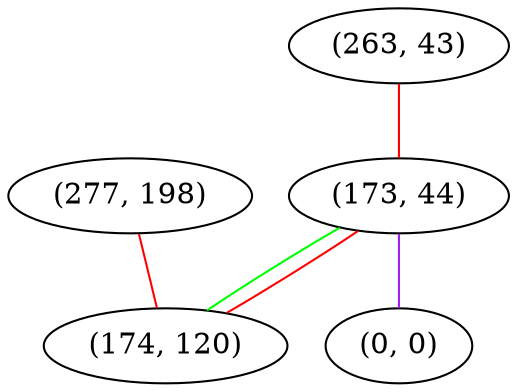 graph "" {
"(277, 198)";
"(263, 43)";
"(173, 44)";
"(0, 0)";
"(174, 120)";
"(277, 198)" -- "(174, 120)"  [color=red, key=0, weight=1];
"(263, 43)" -- "(173, 44)"  [color=red, key=0, weight=1];
"(173, 44)" -- "(0, 0)"  [color=purple, key=0, weight=4];
"(173, 44)" -- "(174, 120)"  [color=green, key=0, weight=2];
"(173, 44)" -- "(174, 120)"  [color=red, key=1, weight=1];
}
